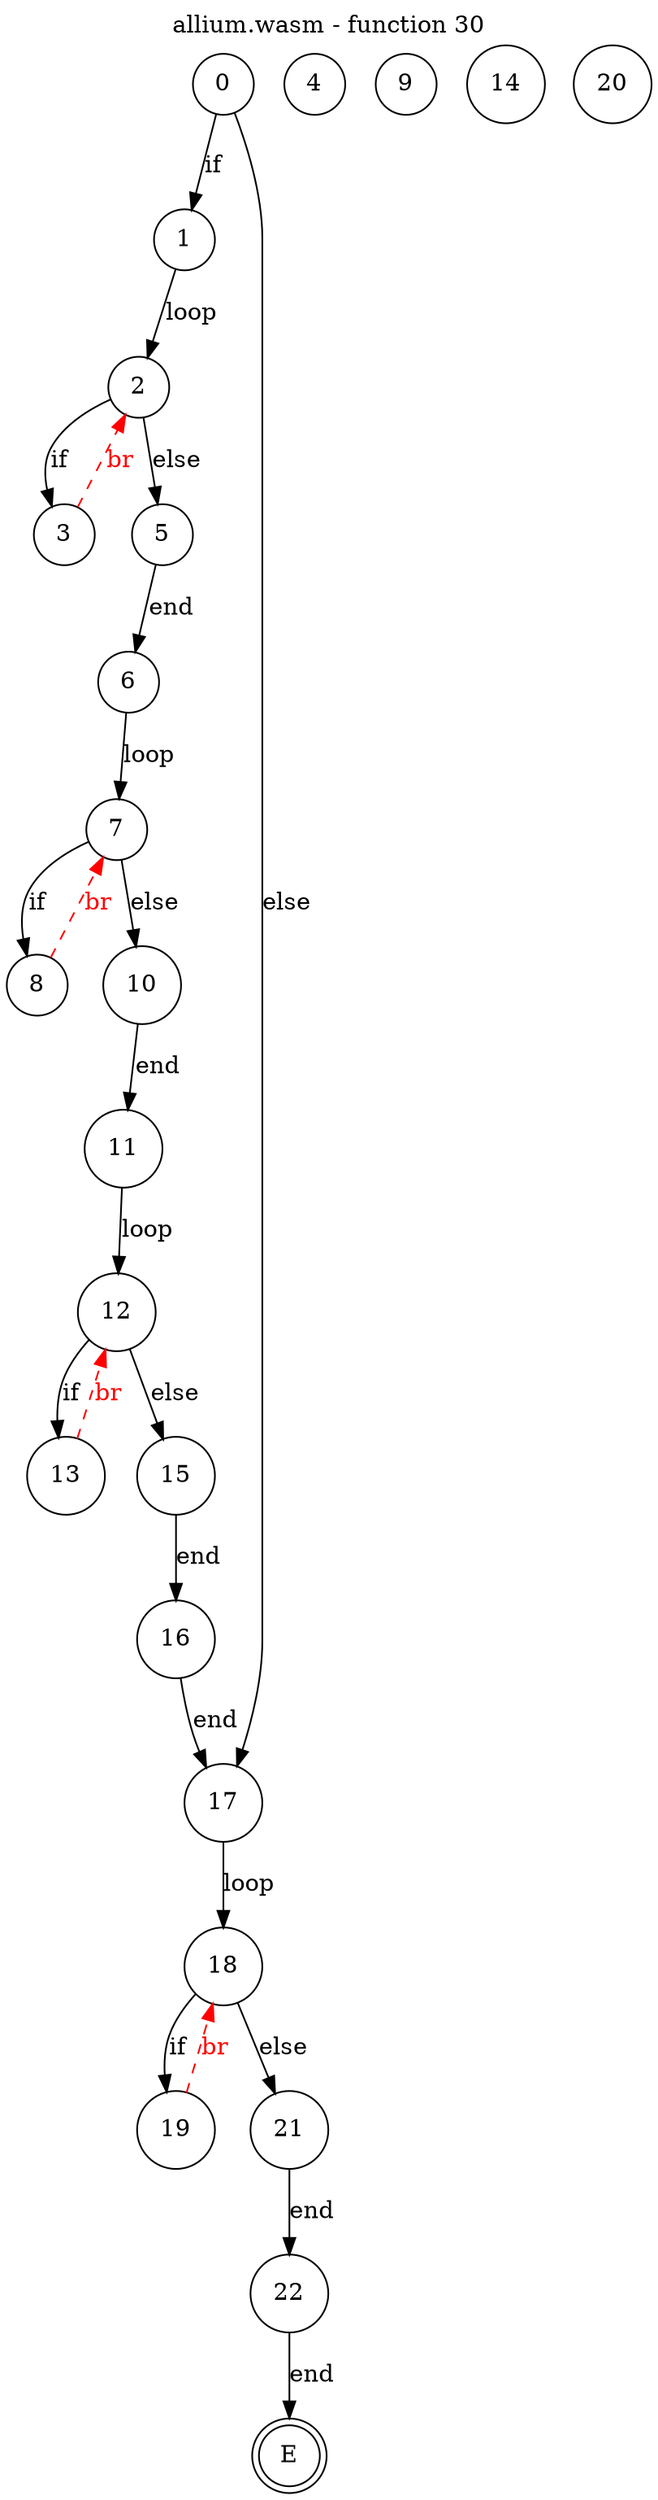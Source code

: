 digraph finite_state_machine {
    label = "allium.wasm - function 30"
    labelloc =  t
    labelfontsize = 16
    labelfontcolor = black
    labelfontname = "Helvetica"
    node [shape = doublecircle]; E ;
node [shape=circle, fontcolor=black, style="", label="0"]0
node [shape=circle, fontcolor=black, style="", label="1"]1
node [shape=circle, fontcolor=black, style="", label="2"]2
node [shape=circle, fontcolor=black, style="", label="3"]3
node [shape=circle, fontcolor=black, style="", label="4"]4
node [shape=circle, fontcolor=black, style="", label="5"]5
node [shape=circle, fontcolor=black, style="", label="6"]6
node [shape=circle, fontcolor=black, style="", label="7"]7
node [shape=circle, fontcolor=black, style="", label="8"]8
node [shape=circle, fontcolor=black, style="", label="9"]9
node [shape=circle, fontcolor=black, style="", label="10"]10
node [shape=circle, fontcolor=black, style="", label="11"]11
node [shape=circle, fontcolor=black, style="", label="12"]12
node [shape=circle, fontcolor=black, style="", label="13"]13
node [shape=circle, fontcolor=black, style="", label="14"]14
node [shape=circle, fontcolor=black, style="", label="15"]15
node [shape=circle, fontcolor=black, style="", label="16"]16
node [shape=circle, fontcolor=black, style="", label="17"]17
node [shape=circle, fontcolor=black, style="", label="18"]18
node [shape=circle, fontcolor=black, style="", label="19"]19
node [shape=circle, fontcolor=black, style="", label="20"]20
node [shape=circle, fontcolor=black, style="", label="21"]21
node [shape=circle, fontcolor=black, style="", label="22"]22
node [shape=circle, fontcolor=black, style="", label="E"]E
    0 -> 1[label="if"];
    0 -> 17[label="else"];
    1 -> 2[label="loop"];
    2 -> 3[label="if"];
    2 -> 5[label="else"];
    3 -> 2[style="dashed" color="red" fontcolor="red" label="br"];
    5 -> 6[label="end"];
    6 -> 7[label="loop"];
    7 -> 8[label="if"];
    7 -> 10[label="else"];
    8 -> 7[style="dashed" color="red" fontcolor="red" label="br"];
    10 -> 11[label="end"];
    11 -> 12[label="loop"];
    12 -> 13[label="if"];
    12 -> 15[label="else"];
    13 -> 12[style="dashed" color="red" fontcolor="red" label="br"];
    15 -> 16[label="end"];
    16 -> 17[label="end"];
    17 -> 18[label="loop"];
    18 -> 19[label="if"];
    18 -> 21[label="else"];
    19 -> 18[style="dashed" color="red" fontcolor="red" label="br"];
    21 -> 22[label="end"];
    22 -> E[label="end"];
}
